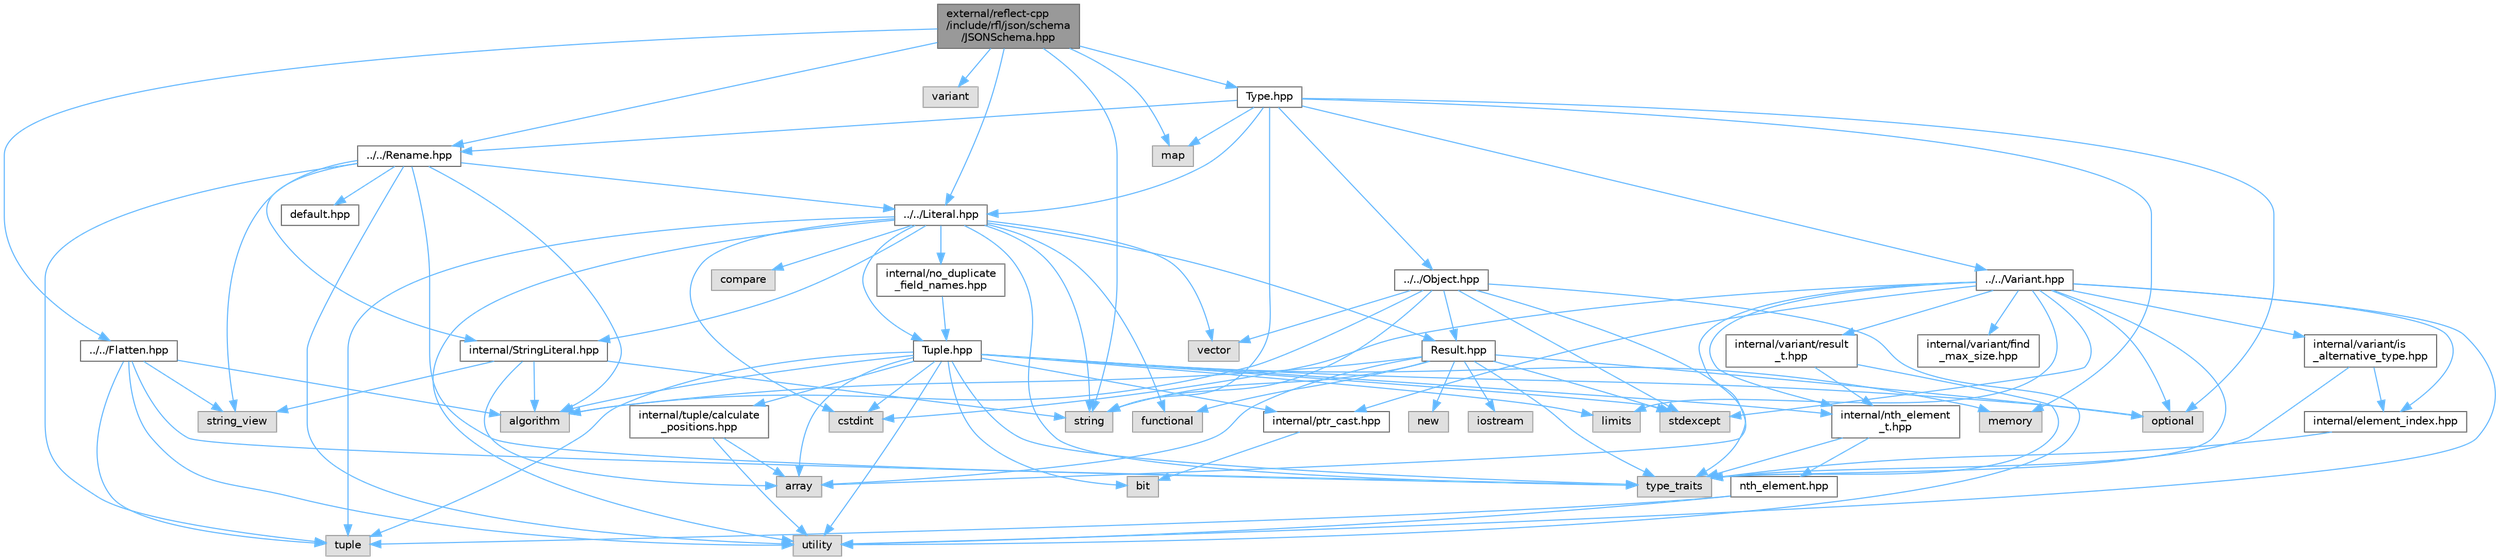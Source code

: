 digraph "external/reflect-cpp/include/rfl/json/schema/JSONSchema.hpp"
{
 // LATEX_PDF_SIZE
  bgcolor="transparent";
  edge [fontname=Helvetica,fontsize=10,labelfontname=Helvetica,labelfontsize=10];
  node [fontname=Helvetica,fontsize=10,shape=box,height=0.2,width=0.4];
  Node1 [id="Node000001",label="external/reflect-cpp\l/include/rfl/json/schema\l/JSONSchema.hpp",height=0.2,width=0.4,color="gray40", fillcolor="grey60", style="filled", fontcolor="black",tooltip=" "];
  Node1 -> Node2 [id="edge1_Node000001_Node000002",color="steelblue1",style="solid",tooltip=" "];
  Node2 [id="Node000002",label="map",height=0.2,width=0.4,color="grey60", fillcolor="#E0E0E0", style="filled",tooltip=" "];
  Node1 -> Node3 [id="edge2_Node000001_Node000003",color="steelblue1",style="solid",tooltip=" "];
  Node3 [id="Node000003",label="string",height=0.2,width=0.4,color="grey60", fillcolor="#E0E0E0", style="filled",tooltip=" "];
  Node1 -> Node4 [id="edge3_Node000001_Node000004",color="steelblue1",style="solid",tooltip=" "];
  Node4 [id="Node000004",label="variant",height=0.2,width=0.4,color="grey60", fillcolor="#E0E0E0", style="filled",tooltip=" "];
  Node1 -> Node5 [id="edge4_Node000001_Node000005",color="steelblue1",style="solid",tooltip=" "];
  Node5 [id="Node000005",label="../../Flatten.hpp",height=0.2,width=0.4,color="grey40", fillcolor="white", style="filled",URL="$_flatten_8hpp.html",tooltip=" "];
  Node5 -> Node6 [id="edge5_Node000005_Node000006",color="steelblue1",style="solid",tooltip=" "];
  Node6 [id="Node000006",label="algorithm",height=0.2,width=0.4,color="grey60", fillcolor="#E0E0E0", style="filled",tooltip=" "];
  Node5 -> Node7 [id="edge6_Node000005_Node000007",color="steelblue1",style="solid",tooltip=" "];
  Node7 [id="Node000007",label="string_view",height=0.2,width=0.4,color="grey60", fillcolor="#E0E0E0", style="filled",tooltip=" "];
  Node5 -> Node8 [id="edge7_Node000005_Node000008",color="steelblue1",style="solid",tooltip=" "];
  Node8 [id="Node000008",label="tuple",height=0.2,width=0.4,color="grey60", fillcolor="#E0E0E0", style="filled",tooltip=" "];
  Node5 -> Node9 [id="edge8_Node000005_Node000009",color="steelblue1",style="solid",tooltip=" "];
  Node9 [id="Node000009",label="type_traits",height=0.2,width=0.4,color="grey60", fillcolor="#E0E0E0", style="filled",tooltip=" "];
  Node5 -> Node10 [id="edge9_Node000005_Node000010",color="steelblue1",style="solid",tooltip=" "];
  Node10 [id="Node000010",label="utility",height=0.2,width=0.4,color="grey60", fillcolor="#E0E0E0", style="filled",tooltip=" "];
  Node1 -> Node11 [id="edge10_Node000001_Node000011",color="steelblue1",style="solid",tooltip=" "];
  Node11 [id="Node000011",label="../../Literal.hpp",height=0.2,width=0.4,color="grey40", fillcolor="white", style="filled",URL="$_literal_8hpp.html",tooltip=" "];
  Node11 -> Node12 [id="edge11_Node000011_Node000012",color="steelblue1",style="solid",tooltip=" "];
  Node12 [id="Node000012",label="compare",height=0.2,width=0.4,color="grey60", fillcolor="#E0E0E0", style="filled",tooltip=" "];
  Node11 -> Node13 [id="edge12_Node000011_Node000013",color="steelblue1",style="solid",tooltip=" "];
  Node13 [id="Node000013",label="cstdint",height=0.2,width=0.4,color="grey60", fillcolor="#E0E0E0", style="filled",tooltip=" "];
  Node11 -> Node14 [id="edge13_Node000011_Node000014",color="steelblue1",style="solid",tooltip=" "];
  Node14 [id="Node000014",label="functional",height=0.2,width=0.4,color="grey60", fillcolor="#E0E0E0", style="filled",tooltip=" "];
  Node11 -> Node3 [id="edge14_Node000011_Node000003",color="steelblue1",style="solid",tooltip=" "];
  Node11 -> Node8 [id="edge15_Node000011_Node000008",color="steelblue1",style="solid",tooltip=" "];
  Node11 -> Node9 [id="edge16_Node000011_Node000009",color="steelblue1",style="solid",tooltip=" "];
  Node11 -> Node10 [id="edge17_Node000011_Node000010",color="steelblue1",style="solid",tooltip=" "];
  Node11 -> Node15 [id="edge18_Node000011_Node000015",color="steelblue1",style="solid",tooltip=" "];
  Node15 [id="Node000015",label="vector",height=0.2,width=0.4,color="grey60", fillcolor="#E0E0E0", style="filled",tooltip=" "];
  Node11 -> Node16 [id="edge19_Node000011_Node000016",color="steelblue1",style="solid",tooltip=" "];
  Node16 [id="Node000016",label="Result.hpp",height=0.2,width=0.4,color="grey40", fillcolor="white", style="filled",URL="$_result_8hpp.html",tooltip=" "];
  Node16 -> Node6 [id="edge20_Node000016_Node000006",color="steelblue1",style="solid",tooltip=" "];
  Node16 -> Node17 [id="edge21_Node000016_Node000017",color="steelblue1",style="solid",tooltip=" "];
  Node17 [id="Node000017",label="array",height=0.2,width=0.4,color="grey60", fillcolor="#E0E0E0", style="filled",tooltip=" "];
  Node16 -> Node14 [id="edge22_Node000016_Node000014",color="steelblue1",style="solid",tooltip=" "];
  Node16 -> Node18 [id="edge23_Node000016_Node000018",color="steelblue1",style="solid",tooltip=" "];
  Node18 [id="Node000018",label="iostream",height=0.2,width=0.4,color="grey60", fillcolor="#E0E0E0", style="filled",tooltip=" "];
  Node16 -> Node19 [id="edge24_Node000016_Node000019",color="steelblue1",style="solid",tooltip=" "];
  Node19 [id="Node000019",label="new",height=0.2,width=0.4,color="grey60", fillcolor="#E0E0E0", style="filled",tooltip=" "];
  Node16 -> Node20 [id="edge25_Node000016_Node000020",color="steelblue1",style="solid",tooltip=" "];
  Node20 [id="Node000020",label="optional",height=0.2,width=0.4,color="grey60", fillcolor="#E0E0E0", style="filled",tooltip=" "];
  Node16 -> Node21 [id="edge26_Node000016_Node000021",color="steelblue1",style="solid",tooltip=" "];
  Node21 [id="Node000021",label="stdexcept",height=0.2,width=0.4,color="grey60", fillcolor="#E0E0E0", style="filled",tooltip=" "];
  Node16 -> Node3 [id="edge27_Node000016_Node000003",color="steelblue1",style="solid",tooltip=" "];
  Node16 -> Node9 [id="edge28_Node000016_Node000009",color="steelblue1",style="solid",tooltip=" "];
  Node11 -> Node22 [id="edge29_Node000011_Node000022",color="steelblue1",style="solid",tooltip=" "];
  Node22 [id="Node000022",label="Tuple.hpp",height=0.2,width=0.4,color="grey40", fillcolor="white", style="filled",URL="$_tuple_8hpp.html",tooltip=" "];
  Node22 -> Node6 [id="edge30_Node000022_Node000006",color="steelblue1",style="solid",tooltip=" "];
  Node22 -> Node17 [id="edge31_Node000022_Node000017",color="steelblue1",style="solid",tooltip=" "];
  Node22 -> Node23 [id="edge32_Node000022_Node000023",color="steelblue1",style="solid",tooltip=" "];
  Node23 [id="Node000023",label="bit",height=0.2,width=0.4,color="grey60", fillcolor="#E0E0E0", style="filled",tooltip=" "];
  Node22 -> Node13 [id="edge33_Node000022_Node000013",color="steelblue1",style="solid",tooltip=" "];
  Node22 -> Node24 [id="edge34_Node000022_Node000024",color="steelblue1",style="solid",tooltip=" "];
  Node24 [id="Node000024",label="limits",height=0.2,width=0.4,color="grey60", fillcolor="#E0E0E0", style="filled",tooltip=" "];
  Node22 -> Node25 [id="edge35_Node000022_Node000025",color="steelblue1",style="solid",tooltip=" "];
  Node25 [id="Node000025",label="memory",height=0.2,width=0.4,color="grey60", fillcolor="#E0E0E0", style="filled",tooltip=" "];
  Node22 -> Node20 [id="edge36_Node000022_Node000020",color="steelblue1",style="solid",tooltip=" "];
  Node22 -> Node21 [id="edge37_Node000022_Node000021",color="steelblue1",style="solid",tooltip=" "];
  Node22 -> Node8 [id="edge38_Node000022_Node000008",color="steelblue1",style="solid",tooltip=" "];
  Node22 -> Node9 [id="edge39_Node000022_Node000009",color="steelblue1",style="solid",tooltip=" "];
  Node22 -> Node10 [id="edge40_Node000022_Node000010",color="steelblue1",style="solid",tooltip=" "];
  Node22 -> Node26 [id="edge41_Node000022_Node000026",color="steelblue1",style="solid",tooltip=" "];
  Node26 [id="Node000026",label="internal/nth_element\l_t.hpp",height=0.2,width=0.4,color="grey40", fillcolor="white", style="filled",URL="$nth__element__t_8hpp.html",tooltip=" "];
  Node26 -> Node9 [id="edge42_Node000026_Node000009",color="steelblue1",style="solid",tooltip=" "];
  Node26 -> Node27 [id="edge43_Node000026_Node000027",color="steelblue1",style="solid",tooltip=" "];
  Node27 [id="Node000027",label="nth_element.hpp",height=0.2,width=0.4,color="grey40", fillcolor="white", style="filled",URL="$nth__element_8hpp.html",tooltip=" "];
  Node27 -> Node8 [id="edge44_Node000027_Node000008",color="steelblue1",style="solid",tooltip=" "];
  Node27 -> Node10 [id="edge45_Node000027_Node000010",color="steelblue1",style="solid",tooltip=" "];
  Node22 -> Node28 [id="edge46_Node000022_Node000028",color="steelblue1",style="solid",tooltip=" "];
  Node28 [id="Node000028",label="internal/ptr_cast.hpp",height=0.2,width=0.4,color="grey40", fillcolor="white", style="filled",URL="$ptr__cast_8hpp.html",tooltip=" "];
  Node28 -> Node23 [id="edge47_Node000028_Node000023",color="steelblue1",style="solid",tooltip=" "];
  Node22 -> Node29 [id="edge48_Node000022_Node000029",color="steelblue1",style="solid",tooltip=" "];
  Node29 [id="Node000029",label="internal/tuple/calculate\l_positions.hpp",height=0.2,width=0.4,color="grey40", fillcolor="white", style="filled",URL="$calculate__positions_8hpp.html",tooltip=" "];
  Node29 -> Node17 [id="edge49_Node000029_Node000017",color="steelblue1",style="solid",tooltip=" "];
  Node29 -> Node10 [id="edge50_Node000029_Node000010",color="steelblue1",style="solid",tooltip=" "];
  Node11 -> Node30 [id="edge51_Node000011_Node000030",color="steelblue1",style="solid",tooltip=" "];
  Node30 [id="Node000030",label="internal/StringLiteral.hpp",height=0.2,width=0.4,color="grey40", fillcolor="white", style="filled",URL="$_string_literal_8hpp.html",tooltip=" "];
  Node30 -> Node6 [id="edge52_Node000030_Node000006",color="steelblue1",style="solid",tooltip=" "];
  Node30 -> Node17 [id="edge53_Node000030_Node000017",color="steelblue1",style="solid",tooltip=" "];
  Node30 -> Node3 [id="edge54_Node000030_Node000003",color="steelblue1",style="solid",tooltip=" "];
  Node30 -> Node7 [id="edge55_Node000030_Node000007",color="steelblue1",style="solid",tooltip=" "];
  Node11 -> Node31 [id="edge56_Node000011_Node000031",color="steelblue1",style="solid",tooltip=" "];
  Node31 [id="Node000031",label="internal/no_duplicate\l_field_names.hpp",height=0.2,width=0.4,color="grey40", fillcolor="white", style="filled",URL="$no__duplicate__field__names_8hpp.html",tooltip=" "];
  Node31 -> Node22 [id="edge57_Node000031_Node000022",color="steelblue1",style="solid",tooltip=" "];
  Node1 -> Node32 [id="edge58_Node000001_Node000032",color="steelblue1",style="solid",tooltip=" "];
  Node32 [id="Node000032",label="../../Rename.hpp",height=0.2,width=0.4,color="grey40", fillcolor="white", style="filled",URL="$_rename_8hpp.html",tooltip=" "];
  Node32 -> Node6 [id="edge59_Node000032_Node000006",color="steelblue1",style="solid",tooltip=" "];
  Node32 -> Node7 [id="edge60_Node000032_Node000007",color="steelblue1",style="solid",tooltip=" "];
  Node32 -> Node8 [id="edge61_Node000032_Node000008",color="steelblue1",style="solid",tooltip=" "];
  Node32 -> Node9 [id="edge62_Node000032_Node000009",color="steelblue1",style="solid",tooltip=" "];
  Node32 -> Node10 [id="edge63_Node000032_Node000010",color="steelblue1",style="solid",tooltip=" "];
  Node32 -> Node11 [id="edge64_Node000032_Node000011",color="steelblue1",style="solid",tooltip=" "];
  Node32 -> Node33 [id="edge65_Node000032_Node000033",color="steelblue1",style="solid",tooltip=" "];
  Node33 [id="Node000033",label="default.hpp",height=0.2,width=0.4,color="grey40", fillcolor="white", style="filled",URL="$default_8hpp.html",tooltip=" "];
  Node32 -> Node30 [id="edge66_Node000032_Node000030",color="steelblue1",style="solid",tooltip=" "];
  Node1 -> Node34 [id="edge67_Node000001_Node000034",color="steelblue1",style="solid",tooltip=" "];
  Node34 [id="Node000034",label="Type.hpp",height=0.2,width=0.4,color="grey40", fillcolor="white", style="filled",URL="$json_2schema_2_type_8hpp.html",tooltip=" "];
  Node34 -> Node2 [id="edge68_Node000034_Node000002",color="steelblue1",style="solid",tooltip=" "];
  Node34 -> Node25 [id="edge69_Node000034_Node000025",color="steelblue1",style="solid",tooltip=" "];
  Node34 -> Node20 [id="edge70_Node000034_Node000020",color="steelblue1",style="solid",tooltip=" "];
  Node34 -> Node3 [id="edge71_Node000034_Node000003",color="steelblue1",style="solid",tooltip=" "];
  Node34 -> Node11 [id="edge72_Node000034_Node000011",color="steelblue1",style="solid",tooltip=" "];
  Node34 -> Node35 [id="edge73_Node000034_Node000035",color="steelblue1",style="solid",tooltip=" "];
  Node35 [id="Node000035",label="../../Object.hpp",height=0.2,width=0.4,color="grey40", fillcolor="white", style="filled",URL="$_object_8hpp.html",tooltip=" "];
  Node35 -> Node6 [id="edge74_Node000035_Node000006",color="steelblue1",style="solid",tooltip=" "];
  Node35 -> Node21 [id="edge75_Node000035_Node000021",color="steelblue1",style="solid",tooltip=" "];
  Node35 -> Node3 [id="edge76_Node000035_Node000003",color="steelblue1",style="solid",tooltip=" "];
  Node35 -> Node9 [id="edge77_Node000035_Node000009",color="steelblue1",style="solid",tooltip=" "];
  Node35 -> Node10 [id="edge78_Node000035_Node000010",color="steelblue1",style="solid",tooltip=" "];
  Node35 -> Node15 [id="edge79_Node000035_Node000015",color="steelblue1",style="solid",tooltip=" "];
  Node35 -> Node16 [id="edge80_Node000035_Node000016",color="steelblue1",style="solid",tooltip=" "];
  Node34 -> Node32 [id="edge81_Node000034_Node000032",color="steelblue1",style="solid",tooltip=" "];
  Node34 -> Node36 [id="edge82_Node000034_Node000036",color="steelblue1",style="solid",tooltip=" "];
  Node36 [id="Node000036",label="../../Variant.hpp",height=0.2,width=0.4,color="grey40", fillcolor="white", style="filled",URL="$_variant_8hpp.html",tooltip=" "];
  Node36 -> Node17 [id="edge83_Node000036_Node000017",color="steelblue1",style="solid",tooltip=" "];
  Node36 -> Node13 [id="edge84_Node000036_Node000013",color="steelblue1",style="solid",tooltip=" "];
  Node36 -> Node24 [id="edge85_Node000036_Node000024",color="steelblue1",style="solid",tooltip=" "];
  Node36 -> Node20 [id="edge86_Node000036_Node000020",color="steelblue1",style="solid",tooltip=" "];
  Node36 -> Node21 [id="edge87_Node000036_Node000021",color="steelblue1",style="solid",tooltip=" "];
  Node36 -> Node9 [id="edge88_Node000036_Node000009",color="steelblue1",style="solid",tooltip=" "];
  Node36 -> Node10 [id="edge89_Node000036_Node000010",color="steelblue1",style="solid",tooltip=" "];
  Node36 -> Node37 [id="edge90_Node000036_Node000037",color="steelblue1",style="solid",tooltip=" "];
  Node37 [id="Node000037",label="internal/element_index.hpp",height=0.2,width=0.4,color="grey40", fillcolor="white", style="filled",URL="$element__index_8hpp.html",tooltip=" "];
  Node37 -> Node9 [id="edge91_Node000037_Node000009",color="steelblue1",style="solid",tooltip=" "];
  Node36 -> Node26 [id="edge92_Node000036_Node000026",color="steelblue1",style="solid",tooltip=" "];
  Node36 -> Node38 [id="edge93_Node000036_Node000038",color="steelblue1",style="solid",tooltip=" "];
  Node38 [id="Node000038",label="internal/variant/find\l_max_size.hpp",height=0.2,width=0.4,color="grey40", fillcolor="white", style="filled",URL="$find__max__size_8hpp.html",tooltip=" "];
  Node36 -> Node39 [id="edge94_Node000036_Node000039",color="steelblue1",style="solid",tooltip=" "];
  Node39 [id="Node000039",label="internal/variant/is\l_alternative_type.hpp",height=0.2,width=0.4,color="grey40", fillcolor="white", style="filled",URL="$is__alternative__type_8hpp.html",tooltip=" "];
  Node39 -> Node9 [id="edge95_Node000039_Node000009",color="steelblue1",style="solid",tooltip=" "];
  Node39 -> Node37 [id="edge96_Node000039_Node000037",color="steelblue1",style="solid",tooltip=" "];
  Node36 -> Node40 [id="edge97_Node000036_Node000040",color="steelblue1",style="solid",tooltip=" "];
  Node40 [id="Node000040",label="internal/variant/result\l_t.hpp",height=0.2,width=0.4,color="grey40", fillcolor="white", style="filled",URL="$result__t_8hpp.html",tooltip=" "];
  Node40 -> Node9 [id="edge98_Node000040_Node000009",color="steelblue1",style="solid",tooltip=" "];
  Node40 -> Node26 [id="edge99_Node000040_Node000026",color="steelblue1",style="solid",tooltip=" "];
  Node36 -> Node28 [id="edge100_Node000036_Node000028",color="steelblue1",style="solid",tooltip=" "];
}
